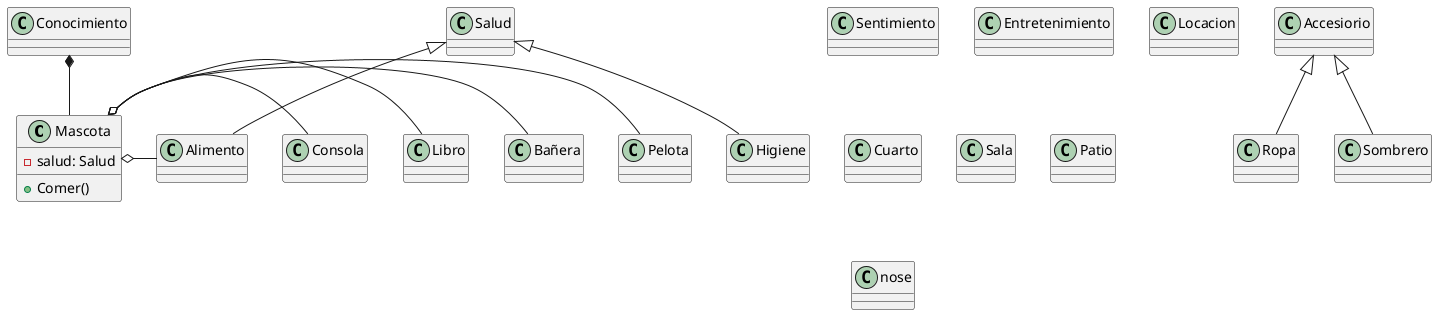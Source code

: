 @startuml mascota
class Mascota{
    - salud: Salud 
    +Comer()

}
class Alimento
class Salud
class Bañera
class Pelota
class Sentimiento
class Ropa
class Sombrero
class Conocimiento
class Libro
class Entretenimiento
class Consola
class Accesiorio
class Higiene
class Locacion
class Cuarto
class Sala
class Patio
class nose

Mascota o- Pelota
Mascota o- Bañera
Mascota o- Libro
Mascota o- Consola
Mascota o- Alimento
Salud <|-- Alimento
Accesiorio <|-- Ropa
Accesiorio <|-- Sombrero
Salud  <|-- Higiene
Conocimiento *-- Mascota

@enduml 
